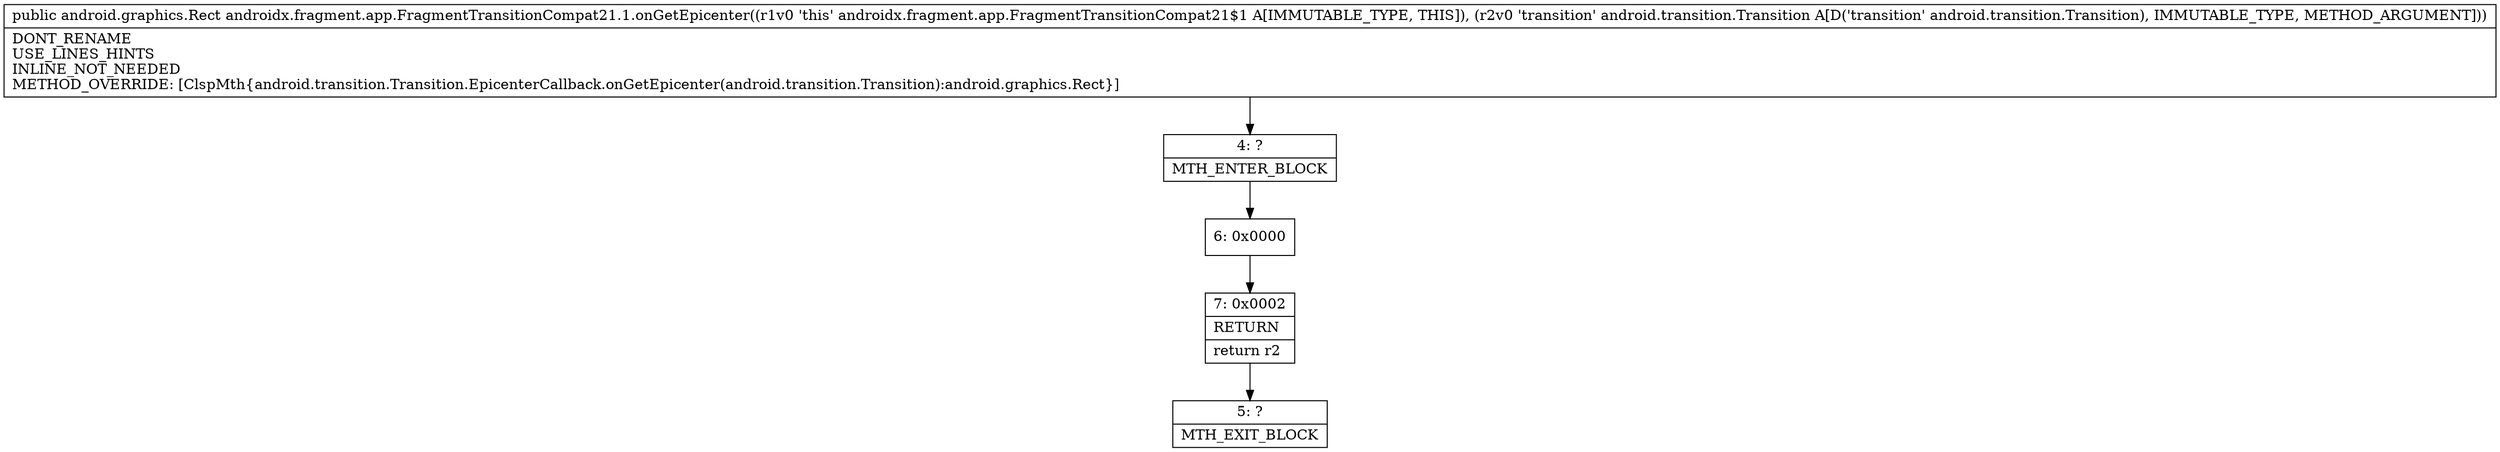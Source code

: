 digraph "CFG forandroidx.fragment.app.FragmentTransitionCompat21.1.onGetEpicenter(Landroid\/transition\/Transition;)Landroid\/graphics\/Rect;" {
Node_4 [shape=record,label="{4\:\ ?|MTH_ENTER_BLOCK\l}"];
Node_6 [shape=record,label="{6\:\ 0x0000}"];
Node_7 [shape=record,label="{7\:\ 0x0002|RETURN\l|return r2\l}"];
Node_5 [shape=record,label="{5\:\ ?|MTH_EXIT_BLOCK\l}"];
MethodNode[shape=record,label="{public android.graphics.Rect androidx.fragment.app.FragmentTransitionCompat21.1.onGetEpicenter((r1v0 'this' androidx.fragment.app.FragmentTransitionCompat21$1 A[IMMUTABLE_TYPE, THIS]), (r2v0 'transition' android.transition.Transition A[D('transition' android.transition.Transition), IMMUTABLE_TYPE, METHOD_ARGUMENT]))  | DONT_RENAME\lUSE_LINES_HINTS\lINLINE_NOT_NEEDED\lMETHOD_OVERRIDE: [ClspMth\{android.transition.Transition.EpicenterCallback.onGetEpicenter(android.transition.Transition):android.graphics.Rect\}]\l}"];
MethodNode -> Node_4;Node_4 -> Node_6;
Node_6 -> Node_7;
Node_7 -> Node_5;
}

